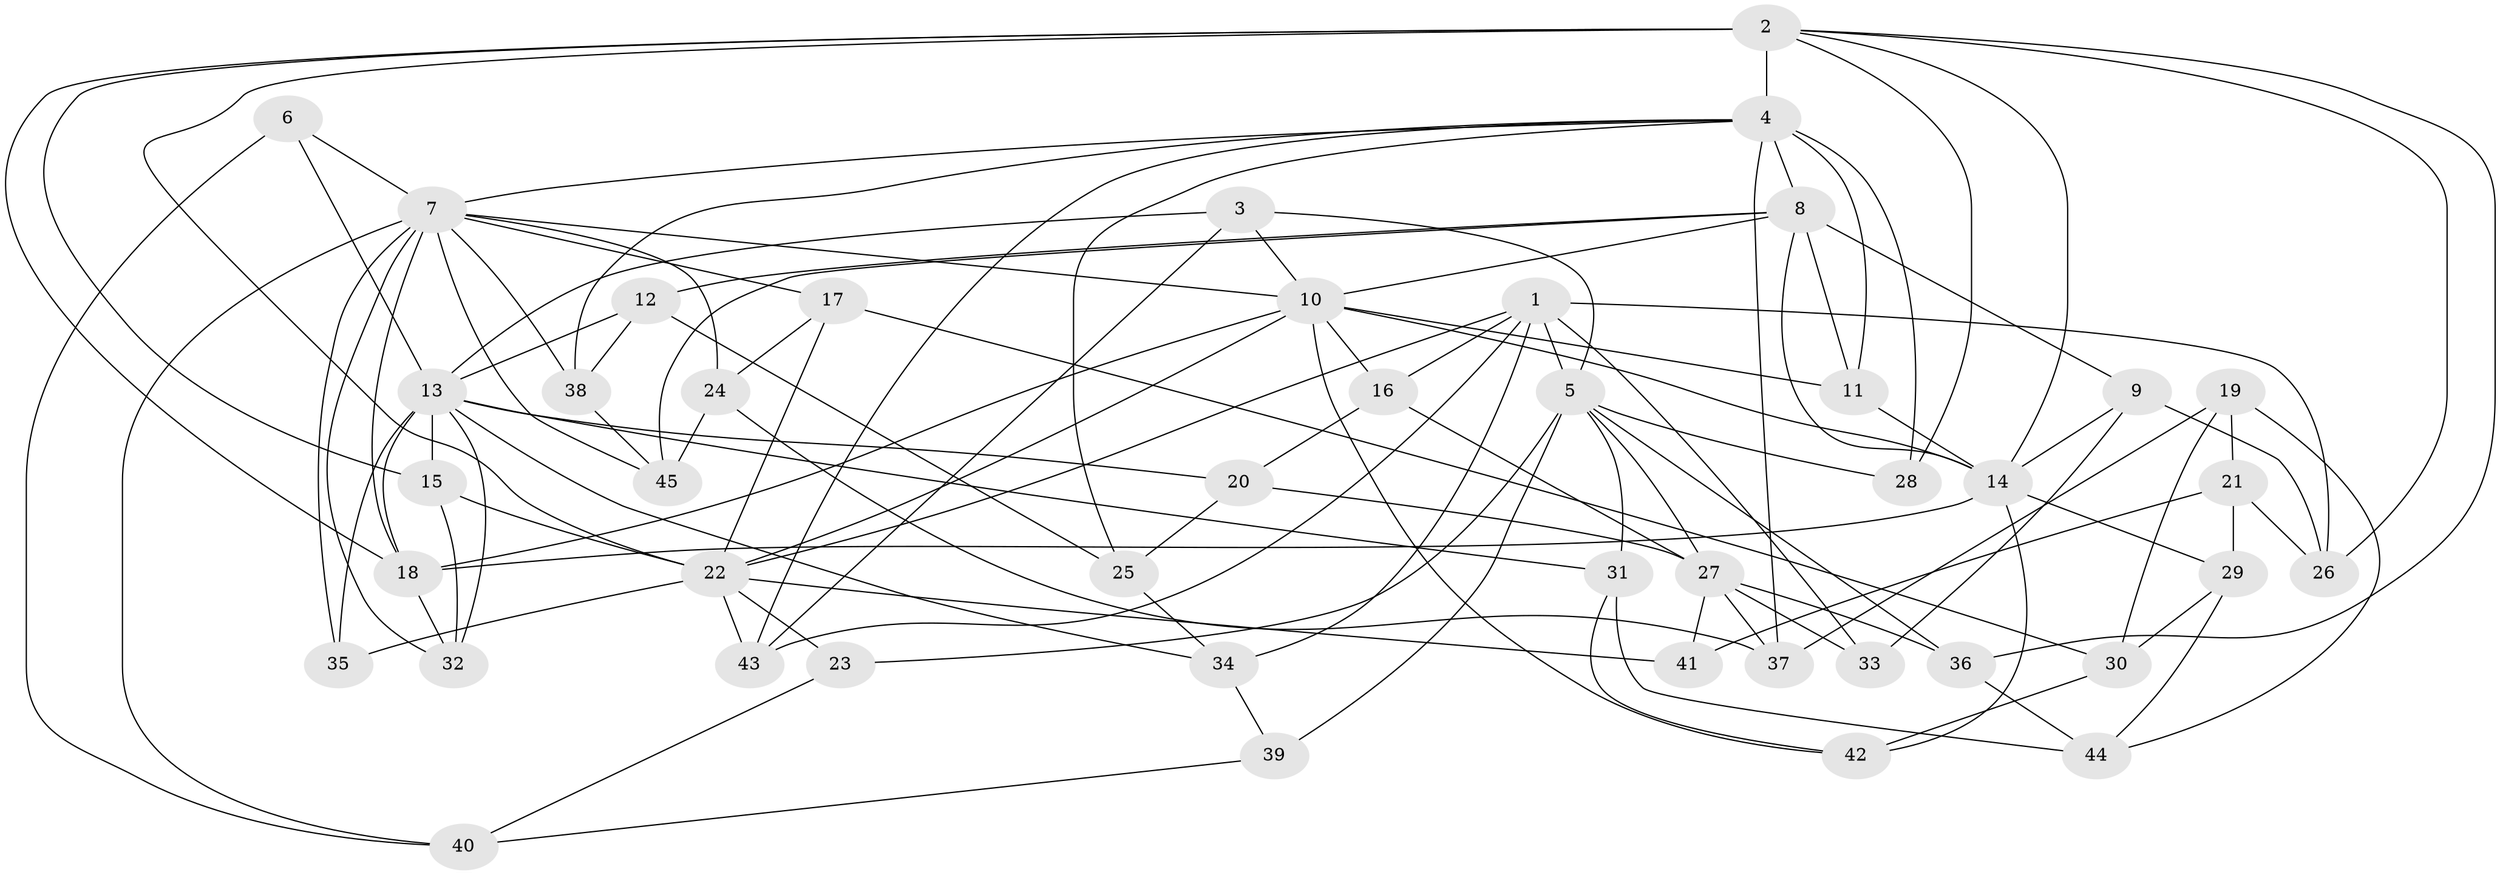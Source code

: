 // original degree distribution, {4: 1.0}
// Generated by graph-tools (version 1.1) at 2025/38/03/09/25 02:38:17]
// undirected, 45 vertices, 112 edges
graph export_dot {
graph [start="1"]
  node [color=gray90,style=filled];
  1;
  2;
  3;
  4;
  5;
  6;
  7;
  8;
  9;
  10;
  11;
  12;
  13;
  14;
  15;
  16;
  17;
  18;
  19;
  20;
  21;
  22;
  23;
  24;
  25;
  26;
  27;
  28;
  29;
  30;
  31;
  32;
  33;
  34;
  35;
  36;
  37;
  38;
  39;
  40;
  41;
  42;
  43;
  44;
  45;
  1 -- 5 [weight=4.0];
  1 -- 16 [weight=1.0];
  1 -- 22 [weight=1.0];
  1 -- 26 [weight=1.0];
  1 -- 33 [weight=1.0];
  1 -- 34 [weight=1.0];
  1 -- 43 [weight=1.0];
  2 -- 4 [weight=3.0];
  2 -- 14 [weight=1.0];
  2 -- 15 [weight=1.0];
  2 -- 18 [weight=1.0];
  2 -- 22 [weight=1.0];
  2 -- 26 [weight=1.0];
  2 -- 28 [weight=1.0];
  2 -- 36 [weight=1.0];
  3 -- 5 [weight=1.0];
  3 -- 10 [weight=1.0];
  3 -- 13 [weight=1.0];
  3 -- 43 [weight=1.0];
  4 -- 7 [weight=1.0];
  4 -- 8 [weight=1.0];
  4 -- 11 [weight=1.0];
  4 -- 25 [weight=1.0];
  4 -- 28 [weight=2.0];
  4 -- 37 [weight=1.0];
  4 -- 38 [weight=1.0];
  4 -- 43 [weight=1.0];
  5 -- 23 [weight=1.0];
  5 -- 27 [weight=1.0];
  5 -- 28 [weight=1.0];
  5 -- 31 [weight=1.0];
  5 -- 36 [weight=1.0];
  5 -- 39 [weight=2.0];
  6 -- 7 [weight=2.0];
  6 -- 13 [weight=1.0];
  6 -- 40 [weight=1.0];
  7 -- 10 [weight=1.0];
  7 -- 17 [weight=1.0];
  7 -- 18 [weight=1.0];
  7 -- 24 [weight=1.0];
  7 -- 32 [weight=1.0];
  7 -- 35 [weight=1.0];
  7 -- 38 [weight=1.0];
  7 -- 40 [weight=1.0];
  7 -- 45 [weight=1.0];
  8 -- 9 [weight=1.0];
  8 -- 10 [weight=1.0];
  8 -- 11 [weight=1.0];
  8 -- 12 [weight=1.0];
  8 -- 14 [weight=2.0];
  8 -- 45 [weight=1.0];
  9 -- 14 [weight=1.0];
  9 -- 26 [weight=1.0];
  9 -- 33 [weight=1.0];
  10 -- 11 [weight=1.0];
  10 -- 14 [weight=3.0];
  10 -- 16 [weight=1.0];
  10 -- 18 [weight=2.0];
  10 -- 22 [weight=1.0];
  10 -- 42 [weight=1.0];
  11 -- 14 [weight=1.0];
  12 -- 13 [weight=1.0];
  12 -- 25 [weight=1.0];
  12 -- 38 [weight=1.0];
  13 -- 15 [weight=1.0];
  13 -- 18 [weight=1.0];
  13 -- 20 [weight=1.0];
  13 -- 31 [weight=1.0];
  13 -- 32 [weight=1.0];
  13 -- 34 [weight=1.0];
  13 -- 35 [weight=1.0];
  14 -- 18 [weight=2.0];
  14 -- 29 [weight=1.0];
  14 -- 42 [weight=1.0];
  15 -- 22 [weight=1.0];
  15 -- 32 [weight=1.0];
  16 -- 20 [weight=1.0];
  16 -- 27 [weight=1.0];
  17 -- 22 [weight=1.0];
  17 -- 24 [weight=1.0];
  17 -- 30 [weight=1.0];
  18 -- 32 [weight=1.0];
  19 -- 21 [weight=1.0];
  19 -- 30 [weight=1.0];
  19 -- 37 [weight=1.0];
  19 -- 44 [weight=1.0];
  20 -- 25 [weight=1.0];
  20 -- 27 [weight=1.0];
  21 -- 26 [weight=1.0];
  21 -- 29 [weight=1.0];
  21 -- 41 [weight=1.0];
  22 -- 23 [weight=2.0];
  22 -- 35 [weight=2.0];
  22 -- 41 [weight=2.0];
  22 -- 43 [weight=1.0];
  23 -- 40 [weight=1.0];
  24 -- 37 [weight=1.0];
  24 -- 45 [weight=1.0];
  25 -- 34 [weight=1.0];
  27 -- 33 [weight=2.0];
  27 -- 36 [weight=1.0];
  27 -- 37 [weight=1.0];
  27 -- 41 [weight=1.0];
  29 -- 30 [weight=1.0];
  29 -- 44 [weight=1.0];
  30 -- 42 [weight=1.0];
  31 -- 42 [weight=1.0];
  31 -- 44 [weight=1.0];
  34 -- 39 [weight=1.0];
  36 -- 44 [weight=1.0];
  38 -- 45 [weight=1.0];
  39 -- 40 [weight=1.0];
}
